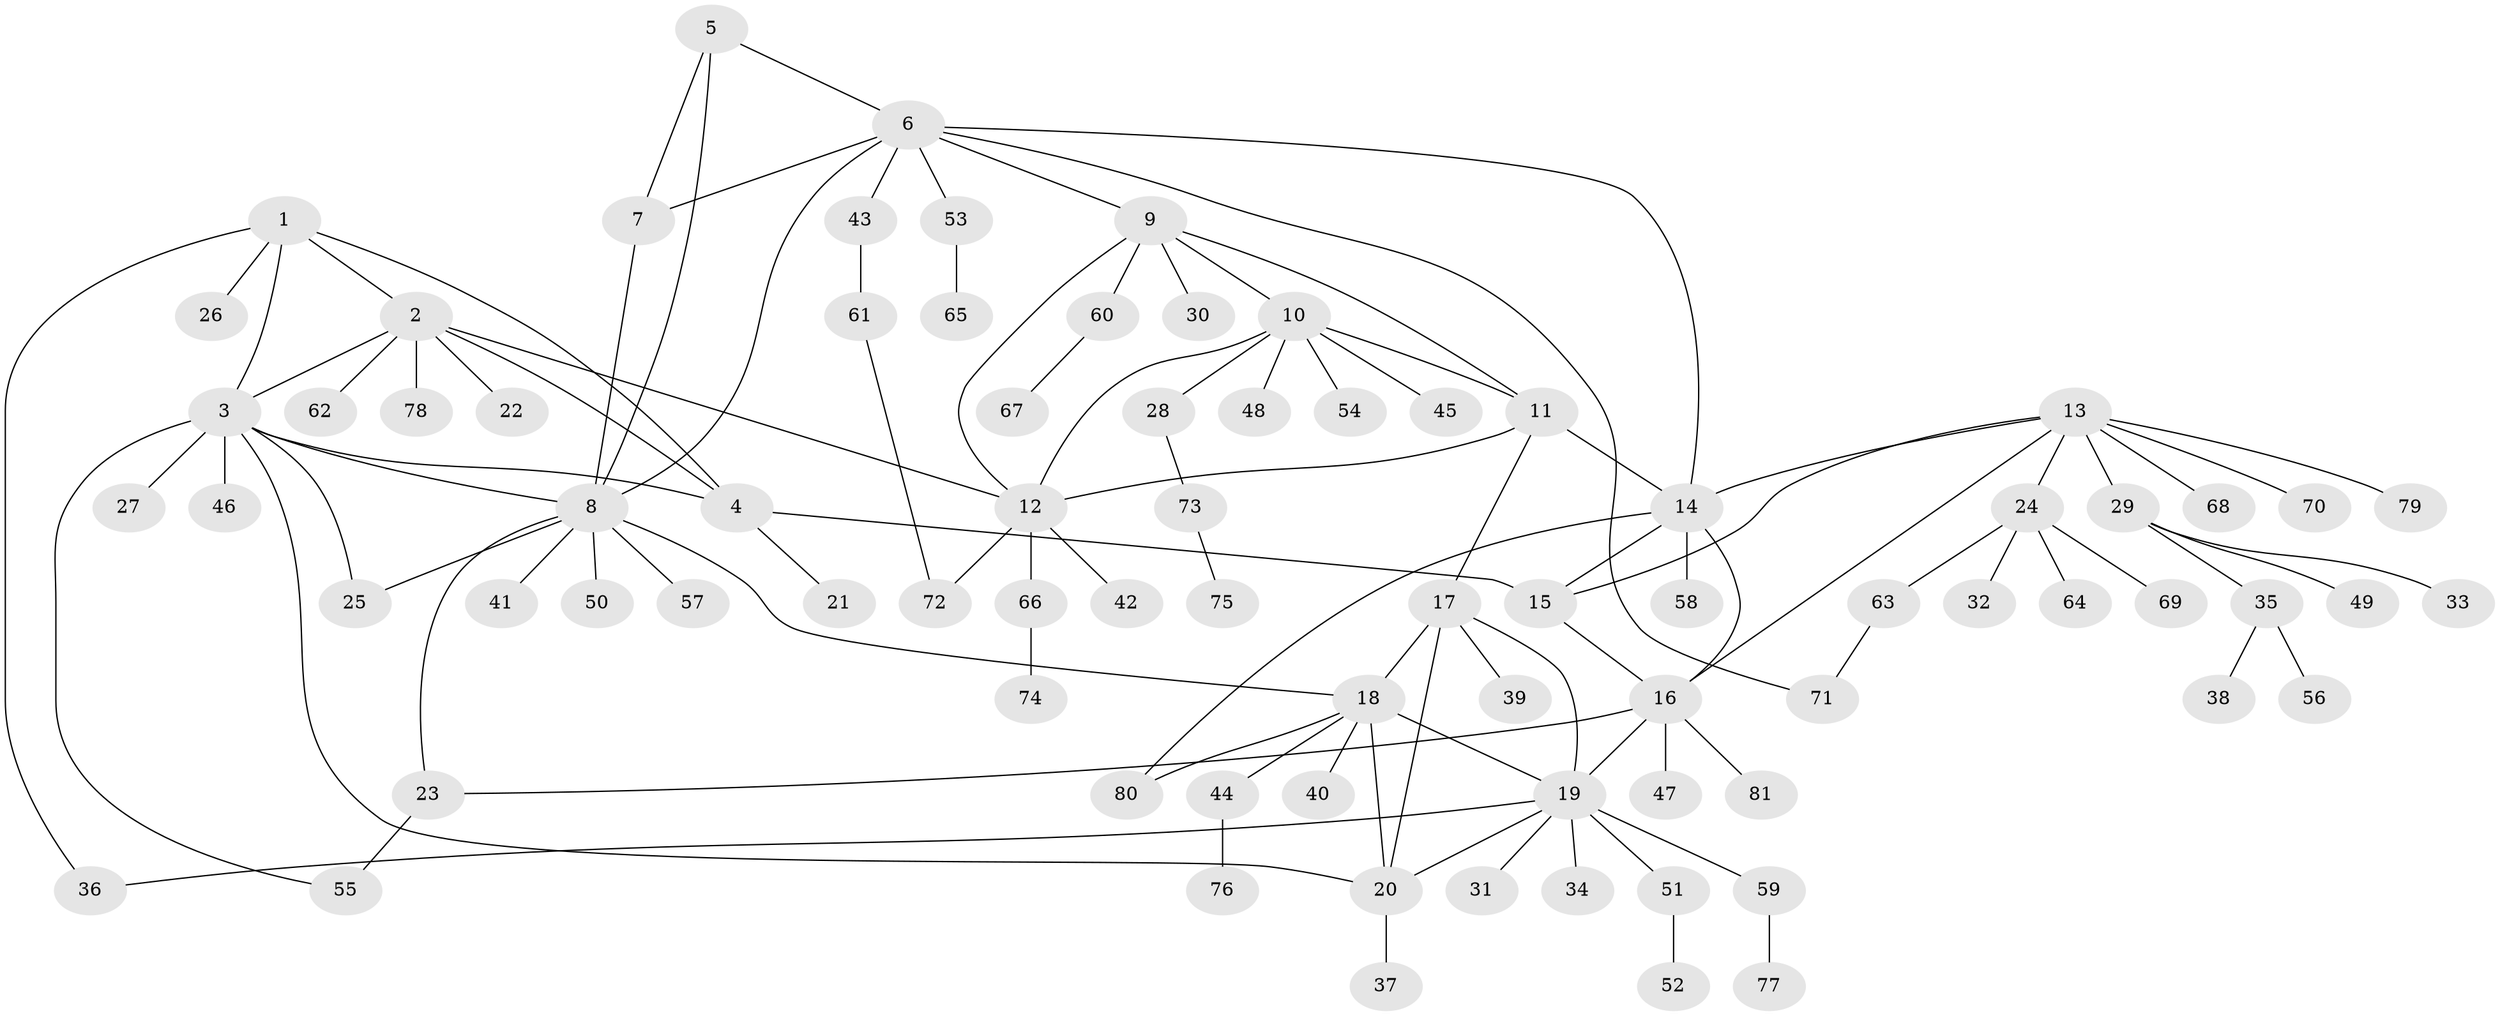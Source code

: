 // coarse degree distribution, {5: 0.034482758620689655, 6: 0.034482758620689655, 8: 0.05172413793103448, 4: 0.06896551724137931, 2: 0.1724137931034483, 7: 0.05172413793103448, 9: 0.017241379310344827, 3: 0.034482758620689655, 10: 0.017241379310344827, 1: 0.5172413793103449}
// Generated by graph-tools (version 1.1) at 2025/24/03/03/25 07:24:09]
// undirected, 81 vertices, 108 edges
graph export_dot {
graph [start="1"]
  node [color=gray90,style=filled];
  1;
  2;
  3;
  4;
  5;
  6;
  7;
  8;
  9;
  10;
  11;
  12;
  13;
  14;
  15;
  16;
  17;
  18;
  19;
  20;
  21;
  22;
  23;
  24;
  25;
  26;
  27;
  28;
  29;
  30;
  31;
  32;
  33;
  34;
  35;
  36;
  37;
  38;
  39;
  40;
  41;
  42;
  43;
  44;
  45;
  46;
  47;
  48;
  49;
  50;
  51;
  52;
  53;
  54;
  55;
  56;
  57;
  58;
  59;
  60;
  61;
  62;
  63;
  64;
  65;
  66;
  67;
  68;
  69;
  70;
  71;
  72;
  73;
  74;
  75;
  76;
  77;
  78;
  79;
  80;
  81;
  1 -- 2;
  1 -- 3;
  1 -- 4;
  1 -- 26;
  1 -- 36;
  2 -- 3;
  2 -- 4;
  2 -- 12;
  2 -- 22;
  2 -- 62;
  2 -- 78;
  3 -- 4;
  3 -- 8;
  3 -- 20;
  3 -- 25;
  3 -- 27;
  3 -- 46;
  3 -- 55;
  4 -- 15;
  4 -- 21;
  5 -- 6;
  5 -- 7;
  5 -- 8;
  6 -- 7;
  6 -- 8;
  6 -- 9;
  6 -- 14;
  6 -- 43;
  6 -- 53;
  6 -- 71;
  7 -- 8;
  8 -- 18;
  8 -- 23;
  8 -- 25;
  8 -- 41;
  8 -- 50;
  8 -- 57;
  9 -- 10;
  9 -- 11;
  9 -- 12;
  9 -- 30;
  9 -- 60;
  10 -- 11;
  10 -- 12;
  10 -- 28;
  10 -- 45;
  10 -- 48;
  10 -- 54;
  11 -- 12;
  11 -- 14;
  11 -- 17;
  12 -- 42;
  12 -- 66;
  12 -- 72;
  13 -- 14;
  13 -- 15;
  13 -- 16;
  13 -- 24;
  13 -- 29;
  13 -- 68;
  13 -- 70;
  13 -- 79;
  14 -- 15;
  14 -- 16;
  14 -- 58;
  14 -- 80;
  15 -- 16;
  16 -- 19;
  16 -- 23;
  16 -- 47;
  16 -- 81;
  17 -- 18;
  17 -- 19;
  17 -- 20;
  17 -- 39;
  18 -- 19;
  18 -- 20;
  18 -- 40;
  18 -- 44;
  18 -- 80;
  19 -- 20;
  19 -- 31;
  19 -- 34;
  19 -- 36;
  19 -- 51;
  19 -- 59;
  20 -- 37;
  23 -- 55;
  24 -- 32;
  24 -- 63;
  24 -- 64;
  24 -- 69;
  28 -- 73;
  29 -- 33;
  29 -- 35;
  29 -- 49;
  35 -- 38;
  35 -- 56;
  43 -- 61;
  44 -- 76;
  51 -- 52;
  53 -- 65;
  59 -- 77;
  60 -- 67;
  61 -- 72;
  63 -- 71;
  66 -- 74;
  73 -- 75;
}
